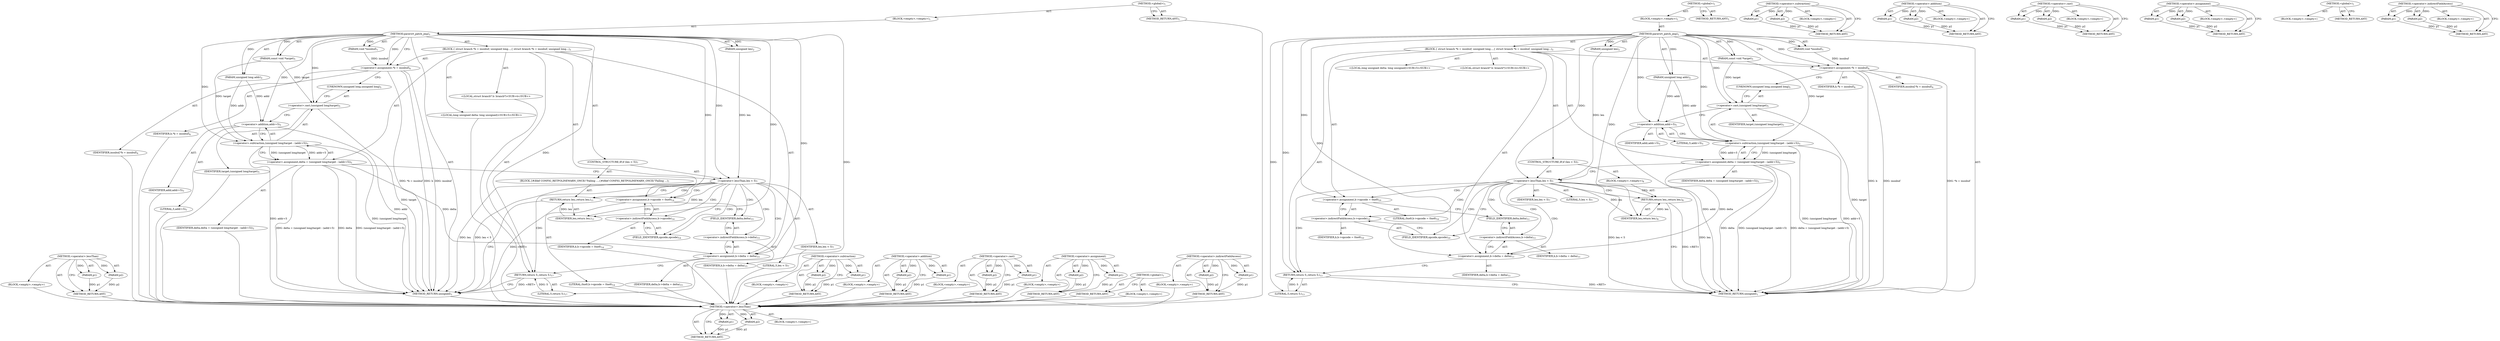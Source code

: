 digraph "&lt;operator&gt;.indirectFieldAccess" {
vulnerable_92 [label=<(METHOD,&lt;operator&gt;.lessThan)>];
vulnerable_93 [label=<(PARAM,p1)>];
vulnerable_94 [label=<(PARAM,p2)>];
vulnerable_95 [label=<(BLOCK,&lt;empty&gt;,&lt;empty&gt;)>];
vulnerable_96 [label=<(METHOD_RETURN,ANY)>];
vulnerable_6 [label=<(METHOD,&lt;global&gt;)<SUB>1</SUB>>];
vulnerable_7 [label=<(BLOCK,&lt;empty&gt;,&lt;empty&gt;)<SUB>1</SUB>>];
vulnerable_8 [label=<(METHOD,paravirt_patch_jmp)<SUB>1</SUB>>];
vulnerable_9 [label=<(PARAM,void *insnbuf)<SUB>1</SUB>>];
vulnerable_10 [label=<(PARAM,const void *target)<SUB>1</SUB>>];
vulnerable_11 [label=<(PARAM,unsigned long addr)<SUB>2</SUB>>];
vulnerable_12 [label=<(PARAM,unsigned len)<SUB>2</SUB>>];
vulnerable_13 [label=<(BLOCK,{
 	struct branch *b = insnbuf;
 	unsigned long...,{
 	struct branch *b = insnbuf;
 	unsigned long...)<SUB>3</SUB>>];
vulnerable_14 [label="<(LOCAL,struct branch* b: branch*)<SUB>4</SUB>>"];
vulnerable_15 [label=<(&lt;operator&gt;.assignment,*b = insnbuf)<SUB>4</SUB>>];
vulnerable_16 [label=<(IDENTIFIER,b,*b = insnbuf)<SUB>4</SUB>>];
vulnerable_17 [label=<(IDENTIFIER,insnbuf,*b = insnbuf)<SUB>4</SUB>>];
vulnerable_18 [label="<(LOCAL,long unsigned delta: long unsigned)<SUB>5</SUB>>"];
vulnerable_19 [label=<(&lt;operator&gt;.assignment,delta = (unsigned long)target - (addr+5))<SUB>5</SUB>>];
vulnerable_20 [label=<(IDENTIFIER,delta,delta = (unsigned long)target - (addr+5))<SUB>5</SUB>>];
vulnerable_21 [label=<(&lt;operator&gt;.subtraction,(unsigned long)target - (addr+5))<SUB>5</SUB>>];
vulnerable_22 [label=<(&lt;operator&gt;.cast,(unsigned long)target)<SUB>5</SUB>>];
vulnerable_23 [label=<(UNKNOWN,unsigned long,unsigned long)<SUB>5</SUB>>];
vulnerable_24 [label=<(IDENTIFIER,target,(unsigned long)target)<SUB>5</SUB>>];
vulnerable_25 [label=<(&lt;operator&gt;.addition,addr+5)<SUB>5</SUB>>];
vulnerable_26 [label=<(IDENTIFIER,addr,addr+5)<SUB>5</SUB>>];
vulnerable_27 [label=<(LITERAL,5,addr+5)<SUB>5</SUB>>];
vulnerable_28 [label=<(CONTROL_STRUCTURE,IF,if (len &lt; 5))<SUB>7</SUB>>];
vulnerable_29 [label=<(&lt;operator&gt;.lessThan,len &lt; 5)<SUB>7</SUB>>];
vulnerable_30 [label=<(IDENTIFIER,len,len &lt; 5)<SUB>7</SUB>>];
vulnerable_31 [label=<(LITERAL,5,len &lt; 5)<SUB>7</SUB>>];
vulnerable_32 [label=<(BLOCK,&lt;empty&gt;,&lt;empty&gt;)<SUB>8</SUB>>];
vulnerable_33 [label=<(RETURN,return len;,return len;)<SUB>8</SUB>>];
vulnerable_34 [label=<(IDENTIFIER,len,return len;)<SUB>8</SUB>>];
vulnerable_35 [label=<(&lt;operator&gt;.assignment,b-&gt;opcode = 0xe9)<SUB>10</SUB>>];
vulnerable_36 [label=<(&lt;operator&gt;.indirectFieldAccess,b-&gt;opcode)<SUB>10</SUB>>];
vulnerable_37 [label=<(IDENTIFIER,b,b-&gt;opcode = 0xe9)<SUB>10</SUB>>];
vulnerable_38 [label=<(FIELD_IDENTIFIER,opcode,opcode)<SUB>10</SUB>>];
vulnerable_39 [label=<(LITERAL,0xe9,b-&gt;opcode = 0xe9)<SUB>10</SUB>>];
vulnerable_40 [label=<(&lt;operator&gt;.assignment,b-&gt;delta = delta)<SUB>11</SUB>>];
vulnerable_41 [label=<(&lt;operator&gt;.indirectFieldAccess,b-&gt;delta)<SUB>11</SUB>>];
vulnerable_42 [label=<(IDENTIFIER,b,b-&gt;delta = delta)<SUB>11</SUB>>];
vulnerable_43 [label=<(FIELD_IDENTIFIER,delta,delta)<SUB>11</SUB>>];
vulnerable_44 [label=<(IDENTIFIER,delta,b-&gt;delta = delta)<SUB>11</SUB>>];
vulnerable_45 [label=<(RETURN,return 5;,return 5;)<SUB>13</SUB>>];
vulnerable_46 [label=<(LITERAL,5,return 5;)<SUB>13</SUB>>];
vulnerable_47 [label=<(METHOD_RETURN,unsigned)<SUB>1</SUB>>];
vulnerable_49 [label=<(METHOD_RETURN,ANY)<SUB>1</SUB>>];
vulnerable_77 [label=<(METHOD,&lt;operator&gt;.subtraction)>];
vulnerable_78 [label=<(PARAM,p1)>];
vulnerable_79 [label=<(PARAM,p2)>];
vulnerable_80 [label=<(BLOCK,&lt;empty&gt;,&lt;empty&gt;)>];
vulnerable_81 [label=<(METHOD_RETURN,ANY)>];
vulnerable_87 [label=<(METHOD,&lt;operator&gt;.addition)>];
vulnerable_88 [label=<(PARAM,p1)>];
vulnerable_89 [label=<(PARAM,p2)>];
vulnerable_90 [label=<(BLOCK,&lt;empty&gt;,&lt;empty&gt;)>];
vulnerable_91 [label=<(METHOD_RETURN,ANY)>];
vulnerable_82 [label=<(METHOD,&lt;operator&gt;.cast)>];
vulnerable_83 [label=<(PARAM,p1)>];
vulnerable_84 [label=<(PARAM,p2)>];
vulnerable_85 [label=<(BLOCK,&lt;empty&gt;,&lt;empty&gt;)>];
vulnerable_86 [label=<(METHOD_RETURN,ANY)>];
vulnerable_72 [label=<(METHOD,&lt;operator&gt;.assignment)>];
vulnerable_73 [label=<(PARAM,p1)>];
vulnerable_74 [label=<(PARAM,p2)>];
vulnerable_75 [label=<(BLOCK,&lt;empty&gt;,&lt;empty&gt;)>];
vulnerable_76 [label=<(METHOD_RETURN,ANY)>];
vulnerable_66 [label=<(METHOD,&lt;global&gt;)<SUB>1</SUB>>];
vulnerable_67 [label=<(BLOCK,&lt;empty&gt;,&lt;empty&gt;)>];
vulnerable_68 [label=<(METHOD_RETURN,ANY)>];
vulnerable_97 [label=<(METHOD,&lt;operator&gt;.indirectFieldAccess)>];
vulnerable_98 [label=<(PARAM,p1)>];
vulnerable_99 [label=<(PARAM,p2)>];
vulnerable_100 [label=<(BLOCK,&lt;empty&gt;,&lt;empty&gt;)>];
vulnerable_101 [label=<(METHOD_RETURN,ANY)>];
fixed_92 [label=<(METHOD,&lt;operator&gt;.lessThan)>];
fixed_93 [label=<(PARAM,p1)>];
fixed_94 [label=<(PARAM,p2)>];
fixed_95 [label=<(BLOCK,&lt;empty&gt;,&lt;empty&gt;)>];
fixed_96 [label=<(METHOD_RETURN,ANY)>];
fixed_6 [label=<(METHOD,&lt;global&gt;)<SUB>1</SUB>>];
fixed_7 [label=<(BLOCK,&lt;empty&gt;,&lt;empty&gt;)<SUB>1</SUB>>];
fixed_8 [label=<(METHOD,paravirt_patch_jmp)<SUB>1</SUB>>];
fixed_9 [label=<(PARAM,void *insnbuf)<SUB>1</SUB>>];
fixed_10 [label=<(PARAM,const void *target)<SUB>1</SUB>>];
fixed_11 [label=<(PARAM,unsigned long addr)<SUB>2</SUB>>];
fixed_12 [label=<(PARAM,unsigned len)<SUB>2</SUB>>];
fixed_13 [label=<(BLOCK,{
 	struct branch *b = insnbuf;
 	unsigned long...,{
 	struct branch *b = insnbuf;
 	unsigned long...)<SUB>3</SUB>>];
fixed_14 [label="<(LOCAL,struct branch* b: branch*)<SUB>4</SUB>>"];
fixed_15 [label=<(&lt;operator&gt;.assignment,*b = insnbuf)<SUB>4</SUB>>];
fixed_16 [label=<(IDENTIFIER,b,*b = insnbuf)<SUB>4</SUB>>];
fixed_17 [label=<(IDENTIFIER,insnbuf,*b = insnbuf)<SUB>4</SUB>>];
fixed_18 [label="<(LOCAL,long unsigned delta: long unsigned)<SUB>5</SUB>>"];
fixed_19 [label=<(&lt;operator&gt;.assignment,delta = (unsigned long)target - (addr+5))<SUB>5</SUB>>];
fixed_20 [label=<(IDENTIFIER,delta,delta = (unsigned long)target - (addr+5))<SUB>5</SUB>>];
fixed_21 [label=<(&lt;operator&gt;.subtraction,(unsigned long)target - (addr+5))<SUB>5</SUB>>];
fixed_22 [label=<(&lt;operator&gt;.cast,(unsigned long)target)<SUB>5</SUB>>];
fixed_23 [label=<(UNKNOWN,unsigned long,unsigned long)<SUB>5</SUB>>];
fixed_24 [label=<(IDENTIFIER,target,(unsigned long)target)<SUB>5</SUB>>];
fixed_25 [label=<(&lt;operator&gt;.addition,addr+5)<SUB>5</SUB>>];
fixed_26 [label=<(IDENTIFIER,addr,addr+5)<SUB>5</SUB>>];
fixed_27 [label=<(LITERAL,5,addr+5)<SUB>5</SUB>>];
fixed_28 [label=<(CONTROL_STRUCTURE,IF,if (len &lt; 5))<SUB>7</SUB>>];
fixed_29 [label=<(&lt;operator&gt;.lessThan,len &lt; 5)<SUB>7</SUB>>];
fixed_30 [label=<(IDENTIFIER,len,len &lt; 5)<SUB>7</SUB>>];
fixed_31 [label=<(LITERAL,5,len &lt; 5)<SUB>7</SUB>>];
fixed_32 [label=<(BLOCK,{
#ifdef CONFIG_RETPOLINE
		WARN_ONCE(&quot;Failing ...,{
#ifdef CONFIG_RETPOLINE
		WARN_ONCE(&quot;Failing ...)<SUB>7</SUB>>];
fixed_33 [label=<(RETURN,return len;,return len;)<SUB>11</SUB>>];
fixed_34 [label=<(IDENTIFIER,len,return len;)<SUB>11</SUB>>];
fixed_35 [label=<(&lt;operator&gt;.assignment,b-&gt;opcode = 0xe9)<SUB>14</SUB>>];
fixed_36 [label=<(&lt;operator&gt;.indirectFieldAccess,b-&gt;opcode)<SUB>14</SUB>>];
fixed_37 [label=<(IDENTIFIER,b,b-&gt;opcode = 0xe9)<SUB>14</SUB>>];
fixed_38 [label=<(FIELD_IDENTIFIER,opcode,opcode)<SUB>14</SUB>>];
fixed_39 [label=<(LITERAL,0xe9,b-&gt;opcode = 0xe9)<SUB>14</SUB>>];
fixed_40 [label=<(&lt;operator&gt;.assignment,b-&gt;delta = delta)<SUB>15</SUB>>];
fixed_41 [label=<(&lt;operator&gt;.indirectFieldAccess,b-&gt;delta)<SUB>15</SUB>>];
fixed_42 [label=<(IDENTIFIER,b,b-&gt;delta = delta)<SUB>15</SUB>>];
fixed_43 [label=<(FIELD_IDENTIFIER,delta,delta)<SUB>15</SUB>>];
fixed_44 [label=<(IDENTIFIER,delta,b-&gt;delta = delta)<SUB>15</SUB>>];
fixed_45 [label=<(RETURN,return 5;,return 5;)<SUB>17</SUB>>];
fixed_46 [label=<(LITERAL,5,return 5;)<SUB>17</SUB>>];
fixed_47 [label=<(METHOD_RETURN,unsigned)<SUB>1</SUB>>];
fixed_49 [label=<(METHOD_RETURN,ANY)<SUB>1</SUB>>];
fixed_77 [label=<(METHOD,&lt;operator&gt;.subtraction)>];
fixed_78 [label=<(PARAM,p1)>];
fixed_79 [label=<(PARAM,p2)>];
fixed_80 [label=<(BLOCK,&lt;empty&gt;,&lt;empty&gt;)>];
fixed_81 [label=<(METHOD_RETURN,ANY)>];
fixed_87 [label=<(METHOD,&lt;operator&gt;.addition)>];
fixed_88 [label=<(PARAM,p1)>];
fixed_89 [label=<(PARAM,p2)>];
fixed_90 [label=<(BLOCK,&lt;empty&gt;,&lt;empty&gt;)>];
fixed_91 [label=<(METHOD_RETURN,ANY)>];
fixed_82 [label=<(METHOD,&lt;operator&gt;.cast)>];
fixed_83 [label=<(PARAM,p1)>];
fixed_84 [label=<(PARAM,p2)>];
fixed_85 [label=<(BLOCK,&lt;empty&gt;,&lt;empty&gt;)>];
fixed_86 [label=<(METHOD_RETURN,ANY)>];
fixed_72 [label=<(METHOD,&lt;operator&gt;.assignment)>];
fixed_73 [label=<(PARAM,p1)>];
fixed_74 [label=<(PARAM,p2)>];
fixed_75 [label=<(BLOCK,&lt;empty&gt;,&lt;empty&gt;)>];
fixed_76 [label=<(METHOD_RETURN,ANY)>];
fixed_66 [label=<(METHOD,&lt;global&gt;)<SUB>1</SUB>>];
fixed_67 [label=<(BLOCK,&lt;empty&gt;,&lt;empty&gt;)>];
fixed_68 [label=<(METHOD_RETURN,ANY)>];
fixed_97 [label=<(METHOD,&lt;operator&gt;.indirectFieldAccess)>];
fixed_98 [label=<(PARAM,p1)>];
fixed_99 [label=<(PARAM,p2)>];
fixed_100 [label=<(BLOCK,&lt;empty&gt;,&lt;empty&gt;)>];
fixed_101 [label=<(METHOD_RETURN,ANY)>];
vulnerable_92 -> vulnerable_93  [key=0, label="AST: "];
vulnerable_92 -> vulnerable_93  [key=1, label="DDG: "];
vulnerable_92 -> vulnerable_95  [key=0, label="AST: "];
vulnerable_92 -> vulnerable_94  [key=0, label="AST: "];
vulnerable_92 -> vulnerable_94  [key=1, label="DDG: "];
vulnerable_92 -> vulnerable_96  [key=0, label="AST: "];
vulnerable_92 -> vulnerable_96  [key=1, label="CFG: "];
vulnerable_93 -> vulnerable_96  [key=0, label="DDG: p1"];
vulnerable_94 -> vulnerable_96  [key=0, label="DDG: p2"];
vulnerable_6 -> vulnerable_7  [key=0, label="AST: "];
vulnerable_6 -> vulnerable_49  [key=0, label="AST: "];
vulnerable_6 -> vulnerable_49  [key=1, label="CFG: "];
vulnerable_7 -> vulnerable_8  [key=0, label="AST: "];
vulnerable_8 -> vulnerable_9  [key=0, label="AST: "];
vulnerable_8 -> vulnerable_9  [key=1, label="DDG: "];
vulnerable_8 -> vulnerable_10  [key=0, label="AST: "];
vulnerable_8 -> vulnerable_10  [key=1, label="DDG: "];
vulnerable_8 -> vulnerable_11  [key=0, label="AST: "];
vulnerable_8 -> vulnerable_11  [key=1, label="DDG: "];
vulnerable_8 -> vulnerable_12  [key=0, label="AST: "];
vulnerable_8 -> vulnerable_12  [key=1, label="DDG: "];
vulnerable_8 -> vulnerable_13  [key=0, label="AST: "];
vulnerable_8 -> vulnerable_47  [key=0, label="AST: "];
vulnerable_8 -> vulnerable_15  [key=0, label="CFG: "];
vulnerable_8 -> vulnerable_15  [key=1, label="DDG: "];
vulnerable_8 -> vulnerable_35  [key=0, label="DDG: "];
vulnerable_8 -> vulnerable_40  [key=0, label="DDG: "];
vulnerable_8 -> vulnerable_45  [key=0, label="DDG: "];
vulnerable_8 -> vulnerable_46  [key=0, label="DDG: "];
vulnerable_8 -> vulnerable_21  [key=0, label="DDG: "];
vulnerable_8 -> vulnerable_29  [key=0, label="DDG: "];
vulnerable_8 -> vulnerable_22  [key=0, label="DDG: "];
vulnerable_8 -> vulnerable_25  [key=0, label="DDG: "];
vulnerable_8 -> vulnerable_34  [key=0, label="DDG: "];
vulnerable_9 -> vulnerable_15  [key=0, label="DDG: insnbuf"];
vulnerable_10 -> vulnerable_21  [key=0, label="DDG: target"];
vulnerable_10 -> vulnerable_22  [key=0, label="DDG: target"];
vulnerable_11 -> vulnerable_21  [key=0, label="DDG: addr"];
vulnerable_11 -> vulnerable_25  [key=0, label="DDG: addr"];
vulnerable_12 -> vulnerable_29  [key=0, label="DDG: len"];
vulnerable_13 -> vulnerable_14  [key=0, label="AST: "];
vulnerable_13 -> vulnerable_15  [key=0, label="AST: "];
vulnerable_13 -> vulnerable_18  [key=0, label="AST: "];
vulnerable_13 -> vulnerable_19  [key=0, label="AST: "];
vulnerable_13 -> vulnerable_28  [key=0, label="AST: "];
vulnerable_13 -> vulnerable_35  [key=0, label="AST: "];
vulnerable_13 -> vulnerable_40  [key=0, label="AST: "];
vulnerable_13 -> vulnerable_45  [key=0, label="AST: "];
vulnerable_15 -> vulnerable_16  [key=0, label="AST: "];
vulnerable_15 -> vulnerable_17  [key=0, label="AST: "];
vulnerable_15 -> vulnerable_23  [key=0, label="CFG: "];
vulnerable_15 -> vulnerable_47  [key=0, label="DDG: b"];
vulnerable_15 -> vulnerable_47  [key=1, label="DDG: insnbuf"];
vulnerable_15 -> vulnerable_47  [key=2, label="DDG: *b = insnbuf"];
vulnerable_19 -> vulnerable_20  [key=0, label="AST: "];
vulnerable_19 -> vulnerable_21  [key=0, label="AST: "];
vulnerable_19 -> vulnerable_29  [key=0, label="CFG: "];
vulnerable_19 -> vulnerable_47  [key=0, label="DDG: delta"];
vulnerable_19 -> vulnerable_47  [key=1, label="DDG: (unsigned long)target - (addr+5)"];
vulnerable_19 -> vulnerable_47  [key=2, label="DDG: delta = (unsigned long)target - (addr+5)"];
vulnerable_19 -> vulnerable_40  [key=0, label="DDG: delta"];
vulnerable_21 -> vulnerable_22  [key=0, label="AST: "];
vulnerable_21 -> vulnerable_25  [key=0, label="AST: "];
vulnerable_21 -> vulnerable_19  [key=0, label="CFG: "];
vulnerable_21 -> vulnerable_19  [key=1, label="DDG: (unsigned long)target"];
vulnerable_21 -> vulnerable_19  [key=2, label="DDG: addr+5"];
vulnerable_21 -> vulnerable_47  [key=0, label="DDG: (unsigned long)target"];
vulnerable_21 -> vulnerable_47  [key=1, label="DDG: addr+5"];
vulnerable_22 -> vulnerable_23  [key=0, label="AST: "];
vulnerable_22 -> vulnerable_24  [key=0, label="AST: "];
vulnerable_22 -> vulnerable_25  [key=0, label="CFG: "];
vulnerable_22 -> vulnerable_47  [key=0, label="DDG: target"];
vulnerable_23 -> vulnerable_22  [key=0, label="CFG: "];
vulnerable_25 -> vulnerable_26  [key=0, label="AST: "];
vulnerable_25 -> vulnerable_27  [key=0, label="AST: "];
vulnerable_25 -> vulnerable_21  [key=0, label="CFG: "];
vulnerable_25 -> vulnerable_47  [key=0, label="DDG: addr"];
vulnerable_28 -> vulnerable_29  [key=0, label="AST: "];
vulnerable_28 -> vulnerable_32  [key=0, label="AST: "];
vulnerable_29 -> vulnerable_30  [key=0, label="AST: "];
vulnerable_29 -> vulnerable_31  [key=0, label="AST: "];
vulnerable_29 -> vulnerable_33  [key=0, label="CFG: "];
vulnerable_29 -> vulnerable_33  [key=1, label="CDG: "];
vulnerable_29 -> vulnerable_38  [key=0, label="CFG: "];
vulnerable_29 -> vulnerable_38  [key=1, label="CDG: "];
vulnerable_29 -> vulnerable_47  [key=0, label="DDG: len"];
vulnerable_29 -> vulnerable_47  [key=1, label="DDG: len &lt; 5"];
vulnerable_29 -> vulnerable_34  [key=0, label="DDG: len"];
vulnerable_29 -> vulnerable_40  [key=0, label="CDG: "];
vulnerable_29 -> vulnerable_36  [key=0, label="CDG: "];
vulnerable_29 -> vulnerable_35  [key=0, label="CDG: "];
vulnerable_29 -> vulnerable_41  [key=0, label="CDG: "];
vulnerable_29 -> vulnerable_45  [key=0, label="CDG: "];
vulnerable_29 -> vulnerable_43  [key=0, label="CDG: "];
vulnerable_32 -> vulnerable_33  [key=0, label="AST: "];
vulnerable_33 -> vulnerable_34  [key=0, label="AST: "];
vulnerable_33 -> vulnerable_47  [key=0, label="CFG: "];
vulnerable_33 -> vulnerable_47  [key=1, label="DDG: &lt;RET&gt;"];
vulnerable_34 -> vulnerable_33  [key=0, label="DDG: len"];
vulnerable_35 -> vulnerable_36  [key=0, label="AST: "];
vulnerable_35 -> vulnerable_39  [key=0, label="AST: "];
vulnerable_35 -> vulnerable_43  [key=0, label="CFG: "];
vulnerable_36 -> vulnerable_37  [key=0, label="AST: "];
vulnerable_36 -> vulnerable_38  [key=0, label="AST: "];
vulnerable_36 -> vulnerable_35  [key=0, label="CFG: "];
vulnerable_38 -> vulnerable_36  [key=0, label="CFG: "];
vulnerable_40 -> vulnerable_41  [key=0, label="AST: "];
vulnerable_40 -> vulnerable_44  [key=0, label="AST: "];
vulnerable_40 -> vulnerable_45  [key=0, label="CFG: "];
vulnerable_41 -> vulnerable_42  [key=0, label="AST: "];
vulnerable_41 -> vulnerable_43  [key=0, label="AST: "];
vulnerable_41 -> vulnerable_40  [key=0, label="CFG: "];
vulnerable_43 -> vulnerable_41  [key=0, label="CFG: "];
vulnerable_45 -> vulnerable_46  [key=0, label="AST: "];
vulnerable_45 -> vulnerable_47  [key=0, label="CFG: "];
vulnerable_45 -> vulnerable_47  [key=1, label="DDG: &lt;RET&gt;"];
vulnerable_46 -> vulnerable_45  [key=0, label="DDG: 5"];
vulnerable_77 -> vulnerable_78  [key=0, label="AST: "];
vulnerable_77 -> vulnerable_78  [key=1, label="DDG: "];
vulnerable_77 -> vulnerable_80  [key=0, label="AST: "];
vulnerable_77 -> vulnerable_79  [key=0, label="AST: "];
vulnerable_77 -> vulnerable_79  [key=1, label="DDG: "];
vulnerable_77 -> vulnerable_81  [key=0, label="AST: "];
vulnerable_77 -> vulnerable_81  [key=1, label="CFG: "];
vulnerable_78 -> vulnerable_81  [key=0, label="DDG: p1"];
vulnerable_79 -> vulnerable_81  [key=0, label="DDG: p2"];
vulnerable_87 -> vulnerable_88  [key=0, label="AST: "];
vulnerable_87 -> vulnerable_88  [key=1, label="DDG: "];
vulnerable_87 -> vulnerable_90  [key=0, label="AST: "];
vulnerable_87 -> vulnerable_89  [key=0, label="AST: "];
vulnerable_87 -> vulnerable_89  [key=1, label="DDG: "];
vulnerable_87 -> vulnerable_91  [key=0, label="AST: "];
vulnerable_87 -> vulnerable_91  [key=1, label="CFG: "];
vulnerable_88 -> vulnerable_91  [key=0, label="DDG: p1"];
vulnerable_89 -> vulnerable_91  [key=0, label="DDG: p2"];
vulnerable_82 -> vulnerable_83  [key=0, label="AST: "];
vulnerable_82 -> vulnerable_83  [key=1, label="DDG: "];
vulnerable_82 -> vulnerable_85  [key=0, label="AST: "];
vulnerable_82 -> vulnerable_84  [key=0, label="AST: "];
vulnerable_82 -> vulnerable_84  [key=1, label="DDG: "];
vulnerable_82 -> vulnerable_86  [key=0, label="AST: "];
vulnerable_82 -> vulnerable_86  [key=1, label="CFG: "];
vulnerable_83 -> vulnerable_86  [key=0, label="DDG: p1"];
vulnerable_84 -> vulnerable_86  [key=0, label="DDG: p2"];
vulnerable_72 -> vulnerable_73  [key=0, label="AST: "];
vulnerable_72 -> vulnerable_73  [key=1, label="DDG: "];
vulnerable_72 -> vulnerable_75  [key=0, label="AST: "];
vulnerable_72 -> vulnerable_74  [key=0, label="AST: "];
vulnerable_72 -> vulnerable_74  [key=1, label="DDG: "];
vulnerable_72 -> vulnerable_76  [key=0, label="AST: "];
vulnerable_72 -> vulnerable_76  [key=1, label="CFG: "];
vulnerable_73 -> vulnerable_76  [key=0, label="DDG: p1"];
vulnerable_74 -> vulnerable_76  [key=0, label="DDG: p2"];
vulnerable_66 -> vulnerable_67  [key=0, label="AST: "];
vulnerable_66 -> vulnerable_68  [key=0, label="AST: "];
vulnerable_66 -> vulnerable_68  [key=1, label="CFG: "];
vulnerable_97 -> vulnerable_98  [key=0, label="AST: "];
vulnerable_97 -> vulnerable_98  [key=1, label="DDG: "];
vulnerable_97 -> vulnerable_100  [key=0, label="AST: "];
vulnerable_97 -> vulnerable_99  [key=0, label="AST: "];
vulnerable_97 -> vulnerable_99  [key=1, label="DDG: "];
vulnerable_97 -> vulnerable_101  [key=0, label="AST: "];
vulnerable_97 -> vulnerable_101  [key=1, label="CFG: "];
vulnerable_98 -> vulnerable_101  [key=0, label="DDG: p1"];
vulnerable_99 -> vulnerable_101  [key=0, label="DDG: p2"];
fixed_92 -> fixed_93  [key=0, label="AST: "];
fixed_92 -> fixed_93  [key=1, label="DDG: "];
fixed_92 -> fixed_95  [key=0, label="AST: "];
fixed_92 -> fixed_94  [key=0, label="AST: "];
fixed_92 -> fixed_94  [key=1, label="DDG: "];
fixed_92 -> fixed_96  [key=0, label="AST: "];
fixed_92 -> fixed_96  [key=1, label="CFG: "];
fixed_93 -> fixed_96  [key=0, label="DDG: p1"];
fixed_94 -> fixed_96  [key=0, label="DDG: p2"];
fixed_95 -> vulnerable_92  [key=0];
fixed_96 -> vulnerable_92  [key=0];
fixed_6 -> fixed_7  [key=0, label="AST: "];
fixed_6 -> fixed_49  [key=0, label="AST: "];
fixed_6 -> fixed_49  [key=1, label="CFG: "];
fixed_7 -> fixed_8  [key=0, label="AST: "];
fixed_8 -> fixed_9  [key=0, label="AST: "];
fixed_8 -> fixed_9  [key=1, label="DDG: "];
fixed_8 -> fixed_10  [key=0, label="AST: "];
fixed_8 -> fixed_10  [key=1, label="DDG: "];
fixed_8 -> fixed_11  [key=0, label="AST: "];
fixed_8 -> fixed_11  [key=1, label="DDG: "];
fixed_8 -> fixed_12  [key=0, label="AST: "];
fixed_8 -> fixed_12  [key=1, label="DDG: "];
fixed_8 -> fixed_13  [key=0, label="AST: "];
fixed_8 -> fixed_47  [key=0, label="AST: "];
fixed_8 -> fixed_15  [key=0, label="CFG: "];
fixed_8 -> fixed_15  [key=1, label="DDG: "];
fixed_8 -> fixed_35  [key=0, label="DDG: "];
fixed_8 -> fixed_40  [key=0, label="DDG: "];
fixed_8 -> fixed_45  [key=0, label="DDG: "];
fixed_8 -> fixed_46  [key=0, label="DDG: "];
fixed_8 -> fixed_21  [key=0, label="DDG: "];
fixed_8 -> fixed_29  [key=0, label="DDG: "];
fixed_8 -> fixed_22  [key=0, label="DDG: "];
fixed_8 -> fixed_25  [key=0, label="DDG: "];
fixed_8 -> fixed_34  [key=0, label="DDG: "];
fixed_9 -> fixed_15  [key=0, label="DDG: insnbuf"];
fixed_10 -> fixed_21  [key=0, label="DDG: target"];
fixed_10 -> fixed_22  [key=0, label="DDG: target"];
fixed_11 -> fixed_21  [key=0, label="DDG: addr"];
fixed_11 -> fixed_25  [key=0, label="DDG: addr"];
fixed_12 -> fixed_29  [key=0, label="DDG: len"];
fixed_13 -> fixed_14  [key=0, label="AST: "];
fixed_13 -> fixed_15  [key=0, label="AST: "];
fixed_13 -> fixed_18  [key=0, label="AST: "];
fixed_13 -> fixed_19  [key=0, label="AST: "];
fixed_13 -> fixed_28  [key=0, label="AST: "];
fixed_13 -> fixed_35  [key=0, label="AST: "];
fixed_13 -> fixed_40  [key=0, label="AST: "];
fixed_13 -> fixed_45  [key=0, label="AST: "];
fixed_14 -> vulnerable_92  [key=0];
fixed_15 -> fixed_16  [key=0, label="AST: "];
fixed_15 -> fixed_17  [key=0, label="AST: "];
fixed_15 -> fixed_23  [key=0, label="CFG: "];
fixed_15 -> fixed_47  [key=0, label="DDG: b"];
fixed_15 -> fixed_47  [key=1, label="DDG: insnbuf"];
fixed_15 -> fixed_47  [key=2, label="DDG: *b = insnbuf"];
fixed_16 -> vulnerable_92  [key=0];
fixed_17 -> vulnerable_92  [key=0];
fixed_18 -> vulnerable_92  [key=0];
fixed_19 -> fixed_20  [key=0, label="AST: "];
fixed_19 -> fixed_21  [key=0, label="AST: "];
fixed_19 -> fixed_29  [key=0, label="CFG: "];
fixed_19 -> fixed_47  [key=0, label="DDG: delta"];
fixed_19 -> fixed_47  [key=1, label="DDG: (unsigned long)target - (addr+5)"];
fixed_19 -> fixed_47  [key=2, label="DDG: delta = (unsigned long)target - (addr+5)"];
fixed_19 -> fixed_40  [key=0, label="DDG: delta"];
fixed_20 -> vulnerable_92  [key=0];
fixed_21 -> fixed_22  [key=0, label="AST: "];
fixed_21 -> fixed_25  [key=0, label="AST: "];
fixed_21 -> fixed_19  [key=0, label="CFG: "];
fixed_21 -> fixed_19  [key=1, label="DDG: (unsigned long)target"];
fixed_21 -> fixed_19  [key=2, label="DDG: addr+5"];
fixed_21 -> fixed_47  [key=0, label="DDG: (unsigned long)target"];
fixed_21 -> fixed_47  [key=1, label="DDG: addr+5"];
fixed_22 -> fixed_23  [key=0, label="AST: "];
fixed_22 -> fixed_24  [key=0, label="AST: "];
fixed_22 -> fixed_25  [key=0, label="CFG: "];
fixed_22 -> fixed_47  [key=0, label="DDG: target"];
fixed_23 -> fixed_22  [key=0, label="CFG: "];
fixed_24 -> vulnerable_92  [key=0];
fixed_25 -> fixed_26  [key=0, label="AST: "];
fixed_25 -> fixed_27  [key=0, label="AST: "];
fixed_25 -> fixed_21  [key=0, label="CFG: "];
fixed_25 -> fixed_47  [key=0, label="DDG: addr"];
fixed_26 -> vulnerable_92  [key=0];
fixed_27 -> vulnerable_92  [key=0];
fixed_28 -> fixed_29  [key=0, label="AST: "];
fixed_28 -> fixed_32  [key=0, label="AST: "];
fixed_29 -> fixed_30  [key=0, label="AST: "];
fixed_29 -> fixed_31  [key=0, label="AST: "];
fixed_29 -> fixed_33  [key=0, label="CFG: "];
fixed_29 -> fixed_33  [key=1, label="CDG: "];
fixed_29 -> fixed_38  [key=0, label="CFG: "];
fixed_29 -> fixed_38  [key=1, label="CDG: "];
fixed_29 -> fixed_47  [key=0, label="DDG: len"];
fixed_29 -> fixed_47  [key=1, label="DDG: len &lt; 5"];
fixed_29 -> fixed_34  [key=0, label="DDG: len"];
fixed_29 -> fixed_40  [key=0, label="CDG: "];
fixed_29 -> fixed_36  [key=0, label="CDG: "];
fixed_29 -> fixed_35  [key=0, label="CDG: "];
fixed_29 -> fixed_41  [key=0, label="CDG: "];
fixed_29 -> fixed_45  [key=0, label="CDG: "];
fixed_29 -> fixed_43  [key=0, label="CDG: "];
fixed_30 -> vulnerable_92  [key=0];
fixed_31 -> vulnerable_92  [key=0];
fixed_32 -> fixed_33  [key=0, label="AST: "];
fixed_33 -> fixed_34  [key=0, label="AST: "];
fixed_33 -> fixed_47  [key=0, label="CFG: "];
fixed_33 -> fixed_47  [key=1, label="DDG: &lt;RET&gt;"];
fixed_34 -> fixed_33  [key=0, label="DDG: len"];
fixed_35 -> fixed_36  [key=0, label="AST: "];
fixed_35 -> fixed_39  [key=0, label="AST: "];
fixed_35 -> fixed_43  [key=0, label="CFG: "];
fixed_36 -> fixed_37  [key=0, label="AST: "];
fixed_36 -> fixed_38  [key=0, label="AST: "];
fixed_36 -> fixed_35  [key=0, label="CFG: "];
fixed_37 -> vulnerable_92  [key=0];
fixed_38 -> fixed_36  [key=0, label="CFG: "];
fixed_39 -> vulnerable_92  [key=0];
fixed_40 -> fixed_41  [key=0, label="AST: "];
fixed_40 -> fixed_44  [key=0, label="AST: "];
fixed_40 -> fixed_45  [key=0, label="CFG: "];
fixed_41 -> fixed_42  [key=0, label="AST: "];
fixed_41 -> fixed_43  [key=0, label="AST: "];
fixed_41 -> fixed_40  [key=0, label="CFG: "];
fixed_42 -> vulnerable_92  [key=0];
fixed_43 -> fixed_41  [key=0, label="CFG: "];
fixed_44 -> vulnerable_92  [key=0];
fixed_45 -> fixed_46  [key=0, label="AST: "];
fixed_45 -> fixed_47  [key=0, label="CFG: "];
fixed_45 -> fixed_47  [key=1, label="DDG: &lt;RET&gt;"];
fixed_46 -> fixed_45  [key=0, label="DDG: 5"];
fixed_47 -> vulnerable_92  [key=0];
fixed_49 -> vulnerable_92  [key=0];
fixed_77 -> fixed_78  [key=0, label="AST: "];
fixed_77 -> fixed_78  [key=1, label="DDG: "];
fixed_77 -> fixed_80  [key=0, label="AST: "];
fixed_77 -> fixed_79  [key=0, label="AST: "];
fixed_77 -> fixed_79  [key=1, label="DDG: "];
fixed_77 -> fixed_81  [key=0, label="AST: "];
fixed_77 -> fixed_81  [key=1, label="CFG: "];
fixed_78 -> fixed_81  [key=0, label="DDG: p1"];
fixed_79 -> fixed_81  [key=0, label="DDG: p2"];
fixed_80 -> vulnerable_92  [key=0];
fixed_81 -> vulnerable_92  [key=0];
fixed_87 -> fixed_88  [key=0, label="AST: "];
fixed_87 -> fixed_88  [key=1, label="DDG: "];
fixed_87 -> fixed_90  [key=0, label="AST: "];
fixed_87 -> fixed_89  [key=0, label="AST: "];
fixed_87 -> fixed_89  [key=1, label="DDG: "];
fixed_87 -> fixed_91  [key=0, label="AST: "];
fixed_87 -> fixed_91  [key=1, label="CFG: "];
fixed_88 -> fixed_91  [key=0, label="DDG: p1"];
fixed_89 -> fixed_91  [key=0, label="DDG: p2"];
fixed_90 -> vulnerable_92  [key=0];
fixed_91 -> vulnerable_92  [key=0];
fixed_82 -> fixed_83  [key=0, label="AST: "];
fixed_82 -> fixed_83  [key=1, label="DDG: "];
fixed_82 -> fixed_85  [key=0, label="AST: "];
fixed_82 -> fixed_84  [key=0, label="AST: "];
fixed_82 -> fixed_84  [key=1, label="DDG: "];
fixed_82 -> fixed_86  [key=0, label="AST: "];
fixed_82 -> fixed_86  [key=1, label="CFG: "];
fixed_83 -> fixed_86  [key=0, label="DDG: p1"];
fixed_84 -> fixed_86  [key=0, label="DDG: p2"];
fixed_85 -> vulnerable_92  [key=0];
fixed_86 -> vulnerable_92  [key=0];
fixed_72 -> fixed_73  [key=0, label="AST: "];
fixed_72 -> fixed_73  [key=1, label="DDG: "];
fixed_72 -> fixed_75  [key=0, label="AST: "];
fixed_72 -> fixed_74  [key=0, label="AST: "];
fixed_72 -> fixed_74  [key=1, label="DDG: "];
fixed_72 -> fixed_76  [key=0, label="AST: "];
fixed_72 -> fixed_76  [key=1, label="CFG: "];
fixed_73 -> fixed_76  [key=0, label="DDG: p1"];
fixed_74 -> fixed_76  [key=0, label="DDG: p2"];
fixed_75 -> vulnerable_92  [key=0];
fixed_76 -> vulnerable_92  [key=0];
fixed_66 -> fixed_67  [key=0, label="AST: "];
fixed_66 -> fixed_68  [key=0, label="AST: "];
fixed_66 -> fixed_68  [key=1, label="CFG: "];
fixed_67 -> vulnerable_92  [key=0];
fixed_68 -> vulnerable_92  [key=0];
fixed_97 -> fixed_98  [key=0, label="AST: "];
fixed_97 -> fixed_98  [key=1, label="DDG: "];
fixed_97 -> fixed_100  [key=0, label="AST: "];
fixed_97 -> fixed_99  [key=0, label="AST: "];
fixed_97 -> fixed_99  [key=1, label="DDG: "];
fixed_97 -> fixed_101  [key=0, label="AST: "];
fixed_97 -> fixed_101  [key=1, label="CFG: "];
fixed_98 -> fixed_101  [key=0, label="DDG: p1"];
fixed_99 -> fixed_101  [key=0, label="DDG: p2"];
fixed_100 -> vulnerable_92  [key=0];
fixed_101 -> vulnerable_92  [key=0];
}
